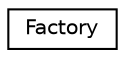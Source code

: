 digraph "Graficzna hierarchia klas"
{
  edge [fontname="Helvetica",fontsize="10",labelfontname="Helvetica",labelfontsize="10"];
  node [fontname="Helvetica",fontsize="10",shape=record];
  rankdir="LR";
  Node0 [label="Factory",height=0.2,width=0.4,color="black", fillcolor="white", style="filled",URL="$class_factory.html",tooltip="Klasa definiuje pojęcie fabryki objektów. "];
}
